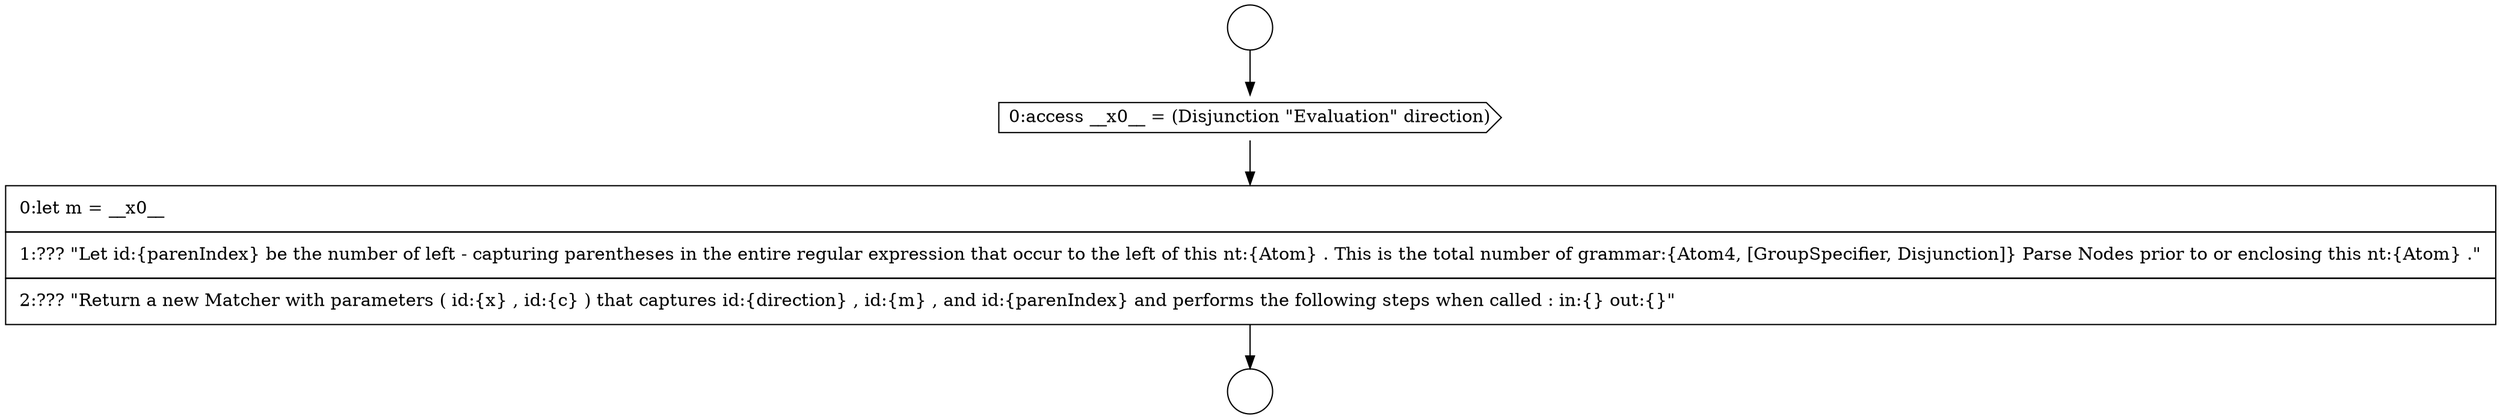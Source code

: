digraph {
  node14371 [shape=circle label=" " color="black" fillcolor="white" style=filled]
  node14373 [shape=cds, label=<<font color="black">0:access __x0__ = (Disjunction &quot;Evaluation&quot; direction)</font>> color="black" fillcolor="white" style=filled]
  node14374 [shape=none, margin=0, label=<<font color="black">
    <table border="0" cellborder="1" cellspacing="0" cellpadding="10">
      <tr><td align="left">0:let m = __x0__</td></tr>
      <tr><td align="left">1:??? &quot;Let id:{parenIndex} be the number of left - capturing parentheses in the entire regular expression that occur to the left of this nt:{Atom} . This is the total number of grammar:{Atom4, [GroupSpecifier, Disjunction]} Parse Nodes prior to or enclosing this nt:{Atom} .&quot;</td></tr>
      <tr><td align="left">2:??? &quot;Return a new Matcher with parameters ( id:{x} , id:{c} ) that captures id:{direction} , id:{m} , and id:{parenIndex} and performs the following steps when called : in:{} out:{}&quot;</td></tr>
    </table>
  </font>> color="black" fillcolor="white" style=filled]
  node14372 [shape=circle label=" " color="black" fillcolor="white" style=filled]
  node14371 -> node14373 [ color="black"]
  node14373 -> node14374 [ color="black"]
  node14374 -> node14372 [ color="black"]
}
